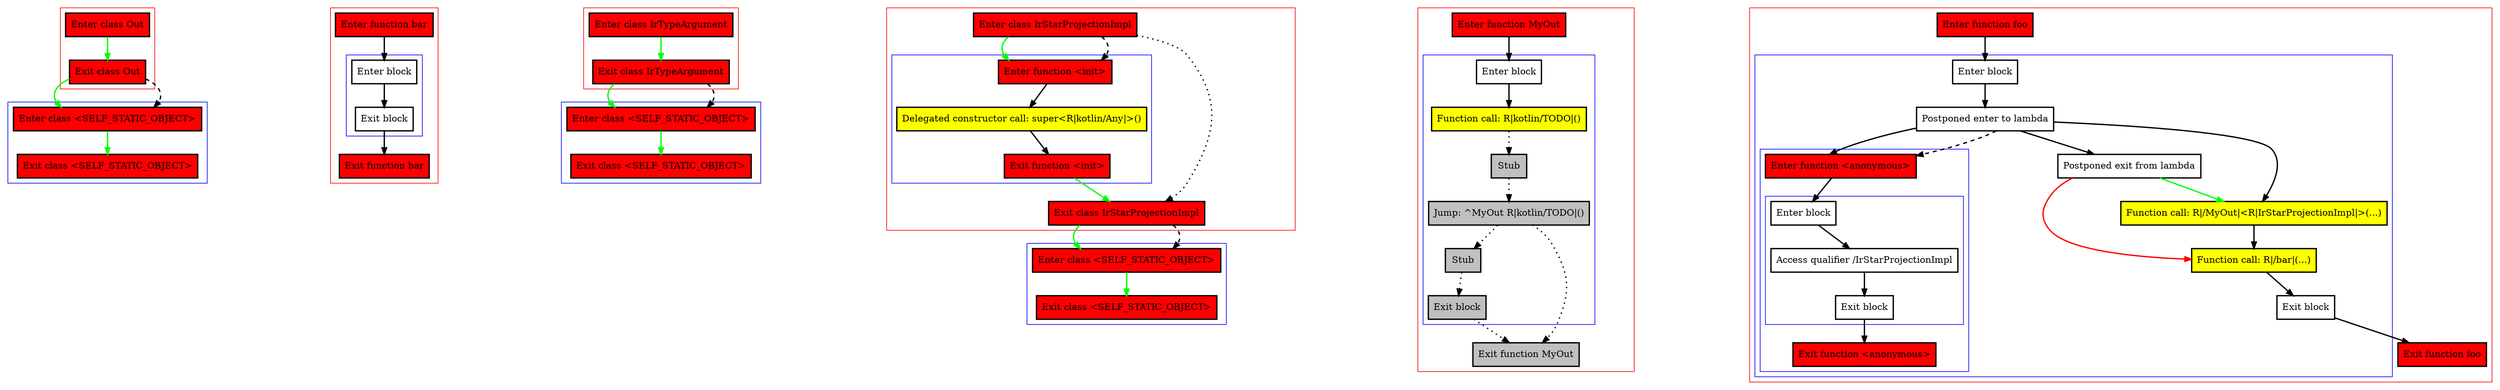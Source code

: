 digraph lambdaReturningObject_kt {
    graph [nodesep=3]
    node [shape=box penwidth=2]
    edge [penwidth=2]

    subgraph cluster_0 {
        color=red
        0 [label="Enter class Out" style="filled" fillcolor=red];
        1 [label="Exit class Out" style="filled" fillcolor=red];
    }
    subgraph cluster_1 {
        color=blue
        2 [label="Enter class <SELF_STATIC_OBJECT>" style="filled" fillcolor=red];
        3 [label="Exit class <SELF_STATIC_OBJECT>" style="filled" fillcolor=red];
    }
    0 -> {1} [color=green];
    1 -> {2} [color=green];
    1 -> {2} [style=dashed];
    2 -> {3} [color=green];

    subgraph cluster_2 {
        color=red
        4 [label="Enter function bar" style="filled" fillcolor=red];
        subgraph cluster_3 {
            color=blue
            5 [label="Enter block"];
            6 [label="Exit block"];
        }
        7 [label="Exit function bar" style="filled" fillcolor=red];
    }
    4 -> {5};
    5 -> {6};
    6 -> {7};

    subgraph cluster_4 {
        color=red
        8 [label="Enter class IrTypeArgument" style="filled" fillcolor=red];
        9 [label="Exit class IrTypeArgument" style="filled" fillcolor=red];
    }
    subgraph cluster_5 {
        color=blue
        10 [label="Enter class <SELF_STATIC_OBJECT>" style="filled" fillcolor=red];
        11 [label="Exit class <SELF_STATIC_OBJECT>" style="filled" fillcolor=red];
    }
    8 -> {9} [color=green];
    9 -> {10} [color=green];
    9 -> {10} [style=dashed];
    10 -> {11} [color=green];

    subgraph cluster_6 {
        color=red
        12 [label="Enter class IrStarProjectionImpl" style="filled" fillcolor=red];
        subgraph cluster_7 {
            color=blue
            13 [label="Enter function <init>" style="filled" fillcolor=red];
            14 [label="Delegated constructor call: super<R|kotlin/Any|>()" style="filled" fillcolor=yellow];
            15 [label="Exit function <init>" style="filled" fillcolor=red];
        }
        16 [label="Exit class IrStarProjectionImpl" style="filled" fillcolor=red];
    }
    subgraph cluster_8 {
        color=blue
        17 [label="Enter class <SELF_STATIC_OBJECT>" style="filled" fillcolor=red];
        18 [label="Exit class <SELF_STATIC_OBJECT>" style="filled" fillcolor=red];
    }
    12 -> {13} [color=green];
    12 -> {16} [style=dotted];
    12 -> {13} [style=dashed];
    13 -> {14};
    14 -> {15};
    15 -> {16} [color=green];
    16 -> {17} [color=green];
    16 -> {17} [style=dashed];
    17 -> {18} [color=green];

    subgraph cluster_9 {
        color=red
        19 [label="Enter function MyOut" style="filled" fillcolor=red];
        subgraph cluster_10 {
            color=blue
            20 [label="Enter block"];
            21 [label="Function call: R|kotlin/TODO|()" style="filled" fillcolor=yellow];
            22 [label="Stub" style="filled" fillcolor=gray];
            23 [label="Jump: ^MyOut R|kotlin/TODO|()" style="filled" fillcolor=gray];
            24 [label="Stub" style="filled" fillcolor=gray];
            25 [label="Exit block" style="filled" fillcolor=gray];
        }
        26 [label="Exit function MyOut" style="filled" fillcolor=gray];
    }
    19 -> {20};
    20 -> {21};
    21 -> {22} [style=dotted];
    22 -> {23} [style=dotted];
    23 -> {24 26} [style=dotted];
    24 -> {25} [style=dotted];
    25 -> {26} [style=dotted];

    subgraph cluster_11 {
        color=red
        27 [label="Enter function foo" style="filled" fillcolor=red];
        subgraph cluster_12 {
            color=blue
            28 [label="Enter block"];
            29 [label="Postponed enter to lambda"];
            subgraph cluster_13 {
                color=blue
                30 [label="Enter function <anonymous>" style="filled" fillcolor=red];
                subgraph cluster_14 {
                    color=blue
                    31 [label="Enter block"];
                    32 [label="Access qualifier /IrStarProjectionImpl"];
                    33 [label="Exit block"];
                }
                34 [label="Exit function <anonymous>" style="filled" fillcolor=red];
            }
            35 [label="Postponed exit from lambda"];
            36 [label="Function call: R|/MyOut|<R|IrStarProjectionImpl|>(...)" style="filled" fillcolor=yellow];
            37 [label="Function call: R|/bar|(...)" style="filled" fillcolor=yellow];
            38 [label="Exit block"];
        }
        39 [label="Exit function foo" style="filled" fillcolor=red];
    }
    27 -> {28};
    28 -> {29};
    29 -> {30 35 36};
    29 -> {30} [style=dashed];
    30 -> {31};
    31 -> {32};
    32 -> {33};
    33 -> {34};
    35 -> {36} [color=green];
    35 -> {37} [color=red];
    36 -> {37};
    37 -> {38};
    38 -> {39};

}
